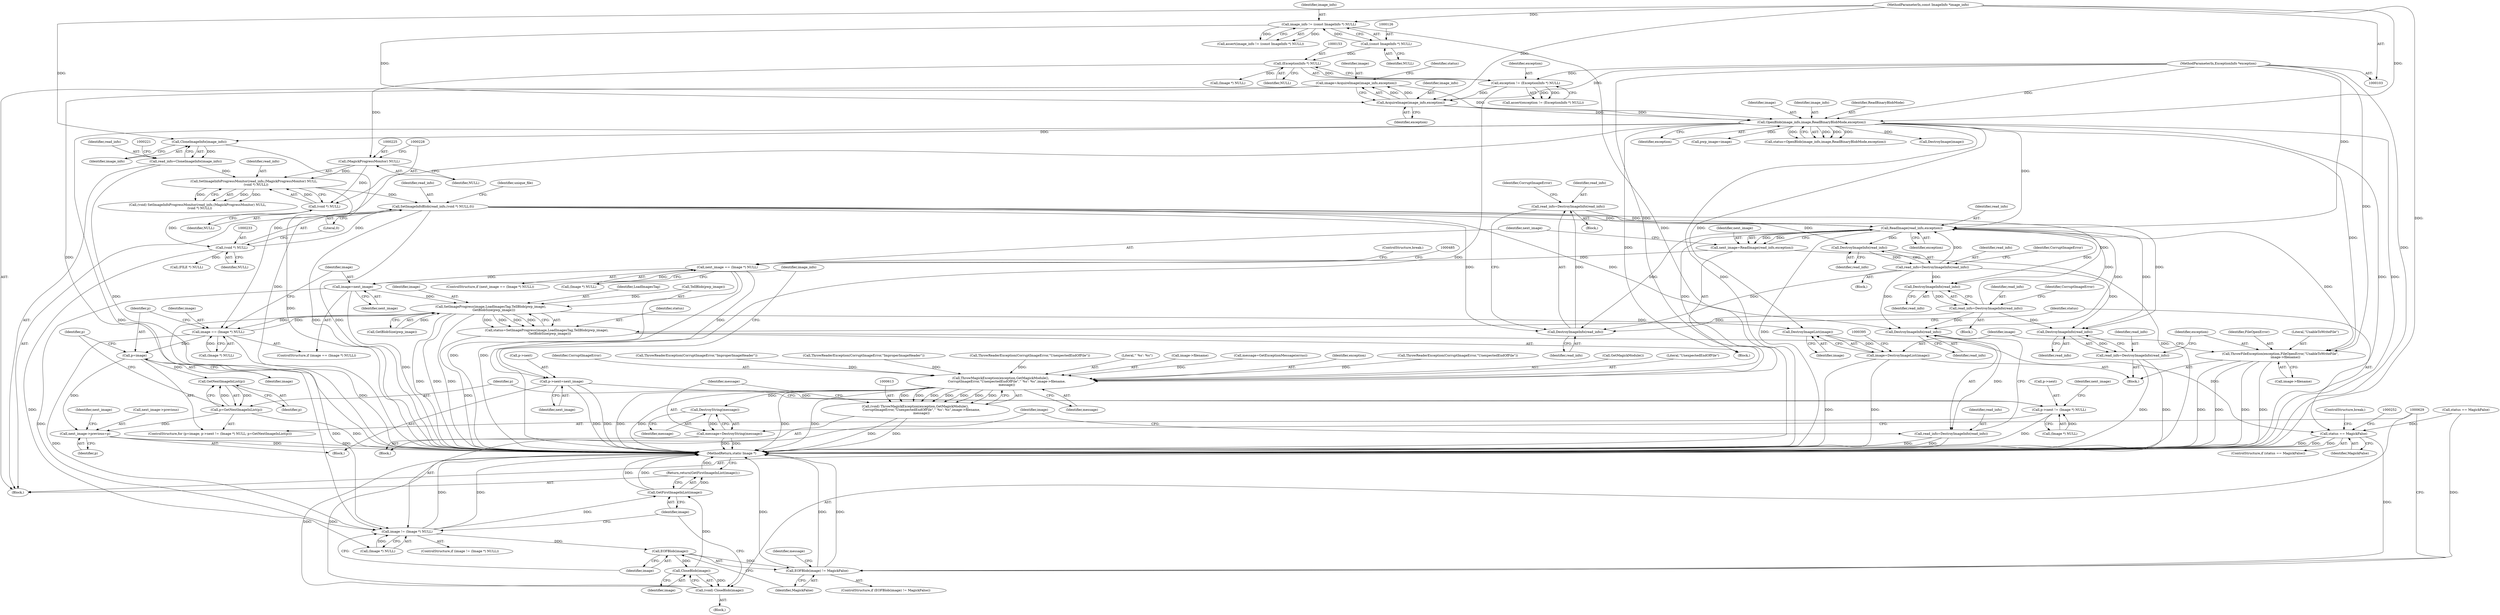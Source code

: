digraph "0_ImageMagick_6b6bff054d569a77973f2140c0e86366e6168a6c_2@API" {
"1000465" [label="(Call,read_info=DestroyImageInfo(read_info))"];
"1000467" [label="(Call,DestroyImageInfo(read_info))"];
"1000317" [label="(Call,read_info=DestroyImageInfo(read_info))"];
"1000319" [label="(Call,DestroyImageInfo(read_info))"];
"1000474" [label="(Call,ReadImage(read_info,exception))"];
"1000230" [label="(Call,SetImageInfoBlob(read_info,(void *) NULL,0))"];
"1000222" [label="(Call,SetImageInfoProgressMonitor(read_info,(MagickProgressMonitor) NULL,\n    (void *) NULL))"];
"1000216" [label="(Call,read_info=CloneImageInfo(image_info))"];
"1000218" [label="(Call,CloneImageInfo(image_info))"];
"1000168" [label="(Call,OpenBlob(image_info,image,ReadBinaryBlobMode,exception))"];
"1000163" [label="(Call,AcquireImage(image_info,exception))"];
"1000123" [label="(Call,image_info != (const ImageInfo *) NULL)"];
"1000104" [label="(MethodParameterIn,const ImageInfo *image_info)"];
"1000125" [label="(Call,(const ImageInfo *) NULL)"];
"1000150" [label="(Call,exception != (ExceptionInfo *) NULL)"];
"1000105" [label="(MethodParameterIn,ExceptionInfo *exception)"];
"1000152" [label="(Call,(ExceptionInfo *) NULL)"];
"1000161" [label="(Call,image=AcquireImage(image_info,exception))"];
"1000224" [label="(Call,(MagickProgressMonitor) NULL)"];
"1000227" [label="(Call,(void *) NULL)"];
"1000232" [label="(Call,(void *) NULL)"];
"1000340" [label="(Call,read_info=DestroyImageInfo(read_info))"];
"1000342" [label="(Call,DestroyImageInfo(read_info))"];
"1000465" [label="(Call,read_info=DestroyImageInfo(read_info))"];
"1000380" [label="(Call,DestroyImageInfo(read_info))"];
"1000378" [label="(Call,read_info=DestroyImageInfo(read_info))"];
"1000592" [label="(Call,DestroyImageInfo(read_info))"];
"1000590" [label="(Call,read_info=DestroyImageInfo(read_info))"];
"1000382" [label="(Call,ThrowFileException(exception,FileOpenError,\"UnableToWriteFile\",\n          image->filename))"];
"1000472" [label="(Call,next_image=ReadImage(read_info,exception))"];
"1000478" [label="(Call,next_image == (Image *) NULL)"];
"1000503" [label="(Call,image=next_image)"];
"1000565" [label="(Call,SetImageProgress(image,LoadImagesTag,TellBlob(pwp_image),\n      GetBlobSize(pwp_image)))"];
"1000391" [label="(Call,DestroyImageList(image))"];
"1000389" [label="(Call,image=DestroyImageList(image))"];
"1000498" [label="(Call,image == (Image *) NULL)"];
"1000509" [label="(Call,p=image)"];
"1000521" [label="(Call,GetNextImageInList(p))"];
"1000519" [label="(Call,p=GetNextImageInList(p))"];
"1000523" [label="(Call,next_image->previous=p)"];
"1000595" [label="(Call,image != (Image *) NULL)"];
"1000603" [label="(Call,EOFBlob(image))"];
"1000602" [label="(Call,EOFBlob(image) != MagickFalse)"];
"1000630" [label="(Call,CloseBlob(image))"];
"1000628" [label="(Call,(void) CloseBlob(image))"];
"1000633" [label="(Call,GetFirstImageInList(image))"];
"1000632" [label="(Return,return(GetFirstImageInList(image));)"];
"1000563" [label="(Call,status=SetImageProgress(image,LoadImagesTag,TellBlob(pwp_image),\n      GetBlobSize(pwp_image)))"];
"1000573" [label="(Call,status == MagickFalse)"];
"1000537" [label="(Call,p->next=next_image)"];
"1000512" [label="(Call,p->next != (Image *) NULL)"];
"1000614" [label="(Call,ThrowMagickException(exception,GetMagickModule(),\n            CorruptImageError,\"UnexpectedEndOfFile\",\"`%s': %s\",image->filename,\n            message))"];
"1000612" [label="(Call,(void) ThrowMagickException(exception,GetMagickModule(),\n            CorruptImageError,\"UnexpectedEndOfFile\",\"`%s': %s\",image->filename,\n            message))"];
"1000626" [label="(Call,DestroyString(message))"];
"1000624" [label="(Call,message=DestroyString(message))"];
"1000219" [label="(Identifier,image_info)"];
"1000530" [label="(Identifier,next_image)"];
"1000389" [label="(Call,image=DestroyImageList(image))"];
"1000520" [label="(Identifier,p)"];
"1000631" [label="(Identifier,image)"];
"1000597" [label="(Call,(Image *) NULL)"];
"1000466" [label="(Identifier,read_info)"];
"1000216" [label="(Call,read_info=CloneImageInfo(image_info))"];
"1000538" [label="(Call,p->next)"];
"1000524" [label="(Call,next_image->previous)"];
"1000609" [label="(Identifier,message)"];
"1000608" [label="(Call,message=GetExceptionMessage(errno))"];
"1000105" [label="(MethodParameterIn,ExceptionInfo *exception)"];
"1000392" [label="(Identifier,image)"];
"1000630" [label="(Call,CloseBlob(image))"];
"1000615" [label="(Identifier,exception)"];
"1000527" [label="(Identifier,p)"];
"1000224" [label="(Call,(MagickProgressMonitor) NULL)"];
"1000167" [label="(Identifier,status)"];
"1000514" [label="(Identifier,p)"];
"1000522" [label="(Identifier,p)"];
"1000390" [label="(Identifier,image)"];
"1000469" [label="(Call,ThrowReaderException(CorruptImageError,\"UnexpectedEndOfFile\"))"];
"1000174" [label="(Call,status == MagickFalse)"];
"1000378" [label="(Call,read_info=DestroyImageInfo(read_info))"];
"1000627" [label="(Identifier,message)"];
"1000124" [label="(Identifier,image_info)"];
"1000497" [label="(ControlStructure,if (image == (Image *) NULL))"];
"1000575" [label="(Identifier,MagickFalse)"];
"1000612" [label="(Call,(void) ThrowMagickException(exception,GetMagickModule(),\n            CorruptImageError,\"UnexpectedEndOfFile\",\"`%s': %s\",image->filename,\n            message))"];
"1000231" [label="(Identifier,read_info)"];
"1000342" [label="(Call,DestroyImageInfo(read_info))"];
"1000343" [label="(Identifier,read_info)"];
"1000483" [label="(ControlStructure,break;)"];
"1000250" [label="(Block,)"];
"1000590" [label="(Call,read_info=DestroyImageInfo(read_info))"];
"1000614" [label="(Call,ThrowMagickException(exception,GetMagickModule(),\n            CorruptImageError,\"UnexpectedEndOfFile\",\"`%s': %s\",image->filename,\n            message))"];
"1000154" [label="(Identifier,NULL)"];
"1000635" [label="(MethodReturn,static Image *)"];
"1000567" [label="(Identifier,LoadImagesTag)"];
"1000460" [label="(Block,)"];
"1000151" [label="(Identifier,exception)"];
"1000601" [label="(ControlStructure,if (EOFBlob(image) != MagickFalse))"];
"1000623" [label="(Identifier,message)"];
"1000604" [label="(Identifier,image)"];
"1000633" [label="(Call,GetFirstImageInList(image))"];
"1000500" [label="(Call,(Image *) NULL)"];
"1000322" [label="(Identifier,CorruptImageError)"];
"1000149" [label="(Call,assert(exception != (ExceptionInfo *) NULL))"];
"1000317" [label="(Call,read_info=DestroyImageInfo(read_info))"];
"1000169" [label="(Identifier,image_info)"];
"1000381" [label="(Identifier,read_info)"];
"1000545" [label="(Identifier,image_info)"];
"1000235" [label="(Literal,0)"];
"1000477" [label="(ControlStructure,if (next_image == (Image *) NULL))"];
"1000172" [label="(Identifier,exception)"];
"1000345" [label="(Identifier,CorruptImageError)"];
"1000467" [label="(Call,DestroyImageInfo(read_info))"];
"1000125" [label="(Call,(const ImageInfo *) NULL)"];
"1000312" [label="(Block,)"];
"1000480" [label="(Call,(Image *) NULL)"];
"1000568" [label="(Call,TellBlob(pwp_image))"];
"1000226" [label="(Identifier,NULL)"];
"1000186" [label="(Call,pwp_image=image)"];
"1000499" [label="(Identifier,image)"];
"1000382" [label="(Call,ThrowFileException(exception,FileOpenError,\"UnableToWriteFile\",\n          image->filename))"];
"1000166" [label="(Call,status=OpenBlob(image_info,image,ReadBinaryBlobMode,exception))"];
"1000123" [label="(Call,image_info != (const ImageInfo *) NULL)"];
"1000507" [label="(Block,)"];
"1000472" [label="(Call,next_image=ReadImage(read_info,exception))"];
"1000318" [label="(Identifier,read_info)"];
"1000626" [label="(Call,DestroyString(message))"];
"1000513" [label="(Call,p->next)"];
"1000465" [label="(Call,read_info=DestroyImageInfo(read_info))"];
"1000476" [label="(Identifier,exception)"];
"1000572" [label="(ControlStructure,if (status == MagickFalse))"];
"1000335" [label="(Block,)"];
"1000385" [label="(Literal,\"UnableToWriteFile\")"];
"1000217" [label="(Identifier,read_info)"];
"1000183" [label="(Call,(Image *) NULL)"];
"1000232" [label="(Call,(void *) NULL)"];
"1000594" [label="(ControlStructure,if (image != (Image *) NULL))"];
"1000512" [label="(Call,p->next != (Image *) NULL)"];
"1000473" [label="(Identifier,next_image)"];
"1000165" [label="(Identifier,exception)"];
"1000468" [label="(Identifier,read_info)"];
"1000519" [label="(Call,p=GetNextImageInList(p))"];
"1000320" [label="(Identifier,read_info)"];
"1000591" [label="(Identifier,read_info)"];
"1000537" [label="(Call,p->next=next_image)"];
"1000162" [label="(Identifier,image)"];
"1000379" [label="(Identifier,read_info)"];
"1000605" [label="(Identifier,MagickFalse)"];
"1000616" [label="(Call,GetMagickModule())"];
"1000504" [label="(Identifier,image)"];
"1000606" [label="(Block,)"];
"1000618" [label="(Literal,\"UnexpectedEndOfFile\")"];
"1000171" [label="(Identifier,ReadBinaryBlobMode)"];
"1000122" [label="(Call,assert(image_info != (const ImageInfo *) NULL))"];
"1000576" [label="(ControlStructure,break;)"];
"1000380" [label="(Call,DestroyImageInfo(read_info))"];
"1000237" [label="(Identifier,unique_file)"];
"1000503" [label="(Call,image=next_image)"];
"1000525" [label="(Identifier,next_image)"];
"1000595" [label="(Call,image != (Image *) NULL)"];
"1000617" [label="(Identifier,CorruptImageError)"];
"1000150" [label="(Call,exception != (ExceptionInfo *) NULL)"];
"1000470" [label="(Identifier,CorruptImageError)"];
"1000168" [label="(Call,OpenBlob(image_info,image,ReadBinaryBlobMode,exception))"];
"1000384" [label="(Identifier,FileOpenError)"];
"1000222" [label="(Call,SetImageInfoProgressMonitor(read_info,(MagickProgressMonitor) NULL,\n    (void *) NULL))"];
"1000475" [label="(Identifier,read_info)"];
"1000340" [label="(Call,read_info=DestroyImageInfo(read_info))"];
"1000474" [label="(Call,ReadImage(read_info,exception))"];
"1000373" [label="(Block,)"];
"1000227" [label="(Call,(void *) NULL)"];
"1000344" [label="(Call,ThrowReaderException(CorruptImageError,\"ImproperImageHeader\"))"];
"1000319" [label="(Call,DestroyImageInfo(read_info))"];
"1000592" [label="(Call,DestroyImageInfo(read_info))"];
"1000152" [label="(Call,(ExceptionInfo *) NULL)"];
"1000628" [label="(Call,(void) CloseBlob(image))"];
"1000164" [label="(Identifier,image_info)"];
"1000127" [label="(Identifier,NULL)"];
"1000624" [label="(Call,message=DestroyString(message))"];
"1000505" [label="(Identifier,next_image)"];
"1000596" [label="(Identifier,image)"];
"1000573" [label="(Call,status == MagickFalse)"];
"1000603" [label="(Call,EOFBlob(image))"];
"1000218" [label="(Call,CloneImageInfo(image_info))"];
"1000341" [label="(Identifier,read_info)"];
"1000386" [label="(Call,image->filename)"];
"1000213" [label="(Call,ThrowReaderException(CorruptImageError,\"ImproperImageHeader\"))"];
"1000170" [label="(Identifier,image)"];
"1000498" [label="(Call,image == (Image *) NULL)"];
"1000321" [label="(Call,ThrowReaderException(CorruptImageError,\"UnexpectedEndOfFile\"))"];
"1000161" [label="(Call,image=AcquireImage(image_info,exception))"];
"1000478" [label="(Call,next_image == (Image *) NULL)"];
"1000510" [label="(Identifier,p)"];
"1000163" [label="(Call,AcquireImage(image_info,exception))"];
"1000516" [label="(Call,(Image *) NULL)"];
"1000634" [label="(Identifier,image)"];
"1000563" [label="(Call,status=SetImageProgress(image,LoadImagesTag,TellBlob(pwp_image),\n      GetBlobSize(pwp_image)))"];
"1000509" [label="(Call,p=image)"];
"1000349" [label="(Call,(FILE *) NULL)"];
"1000106" [label="(Block,)"];
"1000479" [label="(Identifier,next_image)"];
"1000619" [label="(Literal,\"`%s': %s\")"];
"1000511" [label="(Identifier,image)"];
"1000230" [label="(Call,SetImageInfoBlob(read_info,(void *) NULL,0))"];
"1000180" [label="(Call,DestroyImage(image))"];
"1000566" [label="(Identifier,image)"];
"1000541" [label="(Identifier,next_image)"];
"1000104" [label="(MethodParameterIn,const ImageInfo *image_info)"];
"1000565" [label="(Call,SetImageProgress(image,LoadImagesTag,TellBlob(pwp_image),\n      GetBlobSize(pwp_image)))"];
"1000602" [label="(Call,EOFBlob(image) != MagickFalse)"];
"1000593" [label="(Identifier,read_info)"];
"1000620" [label="(Call,image->filename)"];
"1000220" [label="(Call,(void) SetImageInfoProgressMonitor(read_info,(MagickProgressMonitor) NULL,\n    (void *) NULL))"];
"1000564" [label="(Identifier,status)"];
"1000574" [label="(Identifier,status)"];
"1000521" [label="(Call,GetNextImageInList(p))"];
"1000570" [label="(Call,GetBlobSize(pwp_image))"];
"1000632" [label="(Return,return(GetFirstImageInList(image));)"];
"1000391" [label="(Call,DestroyImageList(image))"];
"1000383" [label="(Identifier,exception)"];
"1000523" [label="(Call,next_image->previous=p)"];
"1000223" [label="(Identifier,read_info)"];
"1000625" [label="(Identifier,message)"];
"1000234" [label="(Identifier,NULL)"];
"1000508" [label="(ControlStructure,for (p=image; p->next != (Image *) NULL; p=GetNextImageInList(p)))"];
"1000600" [label="(Block,)"];
"1000229" [label="(Identifier,NULL)"];
"1000465" -> "1000460"  [label="AST: "];
"1000465" -> "1000467"  [label="CFG: "];
"1000466" -> "1000465"  [label="AST: "];
"1000467" -> "1000465"  [label="AST: "];
"1000470" -> "1000465"  [label="CFG: "];
"1000467" -> "1000465"  [label="DDG: "];
"1000465" -> "1000474"  [label="DDG: "];
"1000467" -> "1000468"  [label="CFG: "];
"1000468" -> "1000467"  [label="AST: "];
"1000317" -> "1000467"  [label="DDG: "];
"1000474" -> "1000467"  [label="DDG: "];
"1000230" -> "1000467"  [label="DDG: "];
"1000340" -> "1000467"  [label="DDG: "];
"1000317" -> "1000312"  [label="AST: "];
"1000317" -> "1000319"  [label="CFG: "];
"1000318" -> "1000317"  [label="AST: "];
"1000319" -> "1000317"  [label="AST: "];
"1000322" -> "1000317"  [label="CFG: "];
"1000319" -> "1000317"  [label="DDG: "];
"1000317" -> "1000342"  [label="DDG: "];
"1000317" -> "1000380"  [label="DDG: "];
"1000317" -> "1000474"  [label="DDG: "];
"1000317" -> "1000592"  [label="DDG: "];
"1000319" -> "1000320"  [label="CFG: "];
"1000320" -> "1000319"  [label="AST: "];
"1000474" -> "1000319"  [label="DDG: "];
"1000230" -> "1000319"  [label="DDG: "];
"1000474" -> "1000472"  [label="AST: "];
"1000474" -> "1000476"  [label="CFG: "];
"1000475" -> "1000474"  [label="AST: "];
"1000476" -> "1000474"  [label="AST: "];
"1000472" -> "1000474"  [label="CFG: "];
"1000474" -> "1000635"  [label="DDG: "];
"1000474" -> "1000342"  [label="DDG: "];
"1000474" -> "1000380"  [label="DDG: "];
"1000474" -> "1000382"  [label="DDG: "];
"1000474" -> "1000472"  [label="DDG: "];
"1000474" -> "1000472"  [label="DDG: "];
"1000230" -> "1000474"  [label="DDG: "];
"1000340" -> "1000474"  [label="DDG: "];
"1000168" -> "1000474"  [label="DDG: "];
"1000105" -> "1000474"  [label="DDG: "];
"1000474" -> "1000592"  [label="DDG: "];
"1000474" -> "1000614"  [label="DDG: "];
"1000230" -> "1000106"  [label="AST: "];
"1000230" -> "1000235"  [label="CFG: "];
"1000231" -> "1000230"  [label="AST: "];
"1000232" -> "1000230"  [label="AST: "];
"1000235" -> "1000230"  [label="AST: "];
"1000237" -> "1000230"  [label="CFG: "];
"1000230" -> "1000635"  [label="DDG: "];
"1000230" -> "1000635"  [label="DDG: "];
"1000222" -> "1000230"  [label="DDG: "];
"1000232" -> "1000230"  [label="DDG: "];
"1000230" -> "1000342"  [label="DDG: "];
"1000230" -> "1000380"  [label="DDG: "];
"1000230" -> "1000592"  [label="DDG: "];
"1000222" -> "1000220"  [label="AST: "];
"1000222" -> "1000227"  [label="CFG: "];
"1000223" -> "1000222"  [label="AST: "];
"1000224" -> "1000222"  [label="AST: "];
"1000227" -> "1000222"  [label="AST: "];
"1000220" -> "1000222"  [label="CFG: "];
"1000222" -> "1000635"  [label="DDG: "];
"1000222" -> "1000220"  [label="DDG: "];
"1000222" -> "1000220"  [label="DDG: "];
"1000222" -> "1000220"  [label="DDG: "];
"1000216" -> "1000222"  [label="DDG: "];
"1000224" -> "1000222"  [label="DDG: "];
"1000227" -> "1000222"  [label="DDG: "];
"1000216" -> "1000106"  [label="AST: "];
"1000216" -> "1000218"  [label="CFG: "];
"1000217" -> "1000216"  [label="AST: "];
"1000218" -> "1000216"  [label="AST: "];
"1000221" -> "1000216"  [label="CFG: "];
"1000216" -> "1000635"  [label="DDG: "];
"1000218" -> "1000216"  [label="DDG: "];
"1000218" -> "1000219"  [label="CFG: "];
"1000219" -> "1000218"  [label="AST: "];
"1000218" -> "1000635"  [label="DDG: "];
"1000168" -> "1000218"  [label="DDG: "];
"1000104" -> "1000218"  [label="DDG: "];
"1000168" -> "1000166"  [label="AST: "];
"1000168" -> "1000172"  [label="CFG: "];
"1000169" -> "1000168"  [label="AST: "];
"1000170" -> "1000168"  [label="AST: "];
"1000171" -> "1000168"  [label="AST: "];
"1000172" -> "1000168"  [label="AST: "];
"1000166" -> "1000168"  [label="CFG: "];
"1000168" -> "1000635"  [label="DDG: "];
"1000168" -> "1000635"  [label="DDG: "];
"1000168" -> "1000635"  [label="DDG: "];
"1000168" -> "1000166"  [label="DDG: "];
"1000168" -> "1000166"  [label="DDG: "];
"1000168" -> "1000166"  [label="DDG: "];
"1000168" -> "1000166"  [label="DDG: "];
"1000163" -> "1000168"  [label="DDG: "];
"1000163" -> "1000168"  [label="DDG: "];
"1000104" -> "1000168"  [label="DDG: "];
"1000161" -> "1000168"  [label="DDG: "];
"1000105" -> "1000168"  [label="DDG: "];
"1000168" -> "1000180"  [label="DDG: "];
"1000168" -> "1000186"  [label="DDG: "];
"1000168" -> "1000382"  [label="DDG: "];
"1000168" -> "1000391"  [label="DDG: "];
"1000168" -> "1000498"  [label="DDG: "];
"1000168" -> "1000595"  [label="DDG: "];
"1000168" -> "1000614"  [label="DDG: "];
"1000163" -> "1000161"  [label="AST: "];
"1000163" -> "1000165"  [label="CFG: "];
"1000164" -> "1000163"  [label="AST: "];
"1000165" -> "1000163"  [label="AST: "];
"1000161" -> "1000163"  [label="CFG: "];
"1000163" -> "1000161"  [label="DDG: "];
"1000163" -> "1000161"  [label="DDG: "];
"1000123" -> "1000163"  [label="DDG: "];
"1000104" -> "1000163"  [label="DDG: "];
"1000150" -> "1000163"  [label="DDG: "];
"1000105" -> "1000163"  [label="DDG: "];
"1000123" -> "1000122"  [label="AST: "];
"1000123" -> "1000125"  [label="CFG: "];
"1000124" -> "1000123"  [label="AST: "];
"1000125" -> "1000123"  [label="AST: "];
"1000122" -> "1000123"  [label="CFG: "];
"1000123" -> "1000635"  [label="DDG: "];
"1000123" -> "1000122"  [label="DDG: "];
"1000123" -> "1000122"  [label="DDG: "];
"1000104" -> "1000123"  [label="DDG: "];
"1000125" -> "1000123"  [label="DDG: "];
"1000104" -> "1000103"  [label="AST: "];
"1000104" -> "1000635"  [label="DDG: "];
"1000125" -> "1000127"  [label="CFG: "];
"1000126" -> "1000125"  [label="AST: "];
"1000127" -> "1000125"  [label="AST: "];
"1000125" -> "1000152"  [label="DDG: "];
"1000150" -> "1000149"  [label="AST: "];
"1000150" -> "1000152"  [label="CFG: "];
"1000151" -> "1000150"  [label="AST: "];
"1000152" -> "1000150"  [label="AST: "];
"1000149" -> "1000150"  [label="CFG: "];
"1000150" -> "1000635"  [label="DDG: "];
"1000150" -> "1000149"  [label="DDG: "];
"1000150" -> "1000149"  [label="DDG: "];
"1000105" -> "1000150"  [label="DDG: "];
"1000152" -> "1000150"  [label="DDG: "];
"1000105" -> "1000103"  [label="AST: "];
"1000105" -> "1000635"  [label="DDG: "];
"1000105" -> "1000382"  [label="DDG: "];
"1000105" -> "1000614"  [label="DDG: "];
"1000152" -> "1000154"  [label="CFG: "];
"1000153" -> "1000152"  [label="AST: "];
"1000154" -> "1000152"  [label="AST: "];
"1000152" -> "1000183"  [label="DDG: "];
"1000152" -> "1000224"  [label="DDG: "];
"1000161" -> "1000106"  [label="AST: "];
"1000162" -> "1000161"  [label="AST: "];
"1000167" -> "1000161"  [label="CFG: "];
"1000161" -> "1000635"  [label="DDG: "];
"1000224" -> "1000226"  [label="CFG: "];
"1000225" -> "1000224"  [label="AST: "];
"1000226" -> "1000224"  [label="AST: "];
"1000228" -> "1000224"  [label="CFG: "];
"1000224" -> "1000227"  [label="DDG: "];
"1000227" -> "1000229"  [label="CFG: "];
"1000228" -> "1000227"  [label="AST: "];
"1000229" -> "1000227"  [label="AST: "];
"1000227" -> "1000232"  [label="DDG: "];
"1000232" -> "1000234"  [label="CFG: "];
"1000233" -> "1000232"  [label="AST: "];
"1000234" -> "1000232"  [label="AST: "];
"1000235" -> "1000232"  [label="CFG: "];
"1000232" -> "1000349"  [label="DDG: "];
"1000232" -> "1000597"  [label="DDG: "];
"1000340" -> "1000335"  [label="AST: "];
"1000340" -> "1000342"  [label="CFG: "];
"1000341" -> "1000340"  [label="AST: "];
"1000342" -> "1000340"  [label="AST: "];
"1000345" -> "1000340"  [label="CFG: "];
"1000342" -> "1000340"  [label="DDG: "];
"1000340" -> "1000380"  [label="DDG: "];
"1000340" -> "1000592"  [label="DDG: "];
"1000342" -> "1000343"  [label="CFG: "];
"1000343" -> "1000342"  [label="AST: "];
"1000380" -> "1000378"  [label="AST: "];
"1000380" -> "1000381"  [label="CFG: "];
"1000381" -> "1000380"  [label="AST: "];
"1000378" -> "1000380"  [label="CFG: "];
"1000380" -> "1000378"  [label="DDG: "];
"1000378" -> "1000373"  [label="AST: "];
"1000379" -> "1000378"  [label="AST: "];
"1000383" -> "1000378"  [label="CFG: "];
"1000378" -> "1000635"  [label="DDG: "];
"1000378" -> "1000635"  [label="DDG: "];
"1000592" -> "1000590"  [label="AST: "];
"1000592" -> "1000593"  [label="CFG: "];
"1000593" -> "1000592"  [label="AST: "];
"1000590" -> "1000592"  [label="CFG: "];
"1000592" -> "1000590"  [label="DDG: "];
"1000590" -> "1000106"  [label="AST: "];
"1000591" -> "1000590"  [label="AST: "];
"1000596" -> "1000590"  [label="CFG: "];
"1000590" -> "1000635"  [label="DDG: "];
"1000590" -> "1000635"  [label="DDG: "];
"1000382" -> "1000373"  [label="AST: "];
"1000382" -> "1000386"  [label="CFG: "];
"1000383" -> "1000382"  [label="AST: "];
"1000384" -> "1000382"  [label="AST: "];
"1000385" -> "1000382"  [label="AST: "];
"1000386" -> "1000382"  [label="AST: "];
"1000390" -> "1000382"  [label="CFG: "];
"1000382" -> "1000635"  [label="DDG: "];
"1000382" -> "1000635"  [label="DDG: "];
"1000382" -> "1000635"  [label="DDG: "];
"1000382" -> "1000635"  [label="DDG: "];
"1000472" -> "1000250"  [label="AST: "];
"1000473" -> "1000472"  [label="AST: "];
"1000479" -> "1000472"  [label="CFG: "];
"1000472" -> "1000635"  [label="DDG: "];
"1000472" -> "1000478"  [label="DDG: "];
"1000478" -> "1000477"  [label="AST: "];
"1000478" -> "1000480"  [label="CFG: "];
"1000479" -> "1000478"  [label="AST: "];
"1000480" -> "1000478"  [label="AST: "];
"1000483" -> "1000478"  [label="CFG: "];
"1000485" -> "1000478"  [label="CFG: "];
"1000478" -> "1000635"  [label="DDG: "];
"1000478" -> "1000635"  [label="DDG: "];
"1000480" -> "1000478"  [label="DDG: "];
"1000478" -> "1000503"  [label="DDG: "];
"1000478" -> "1000537"  [label="DDG: "];
"1000503" -> "1000497"  [label="AST: "];
"1000503" -> "1000505"  [label="CFG: "];
"1000504" -> "1000503"  [label="AST: "];
"1000505" -> "1000503"  [label="AST: "];
"1000545" -> "1000503"  [label="CFG: "];
"1000503" -> "1000635"  [label="DDG: "];
"1000503" -> "1000565"  [label="DDG: "];
"1000503" -> "1000595"  [label="DDG: "];
"1000565" -> "1000563"  [label="AST: "];
"1000565" -> "1000570"  [label="CFG: "];
"1000566" -> "1000565"  [label="AST: "];
"1000567" -> "1000565"  [label="AST: "];
"1000568" -> "1000565"  [label="AST: "];
"1000570" -> "1000565"  [label="AST: "];
"1000563" -> "1000565"  [label="CFG: "];
"1000565" -> "1000635"  [label="DDG: "];
"1000565" -> "1000635"  [label="DDG: "];
"1000565" -> "1000635"  [label="DDG: "];
"1000565" -> "1000391"  [label="DDG: "];
"1000565" -> "1000498"  [label="DDG: "];
"1000565" -> "1000563"  [label="DDG: "];
"1000565" -> "1000563"  [label="DDG: "];
"1000565" -> "1000563"  [label="DDG: "];
"1000565" -> "1000563"  [label="DDG: "];
"1000498" -> "1000565"  [label="DDG: "];
"1000568" -> "1000565"  [label="DDG: "];
"1000570" -> "1000565"  [label="DDG: "];
"1000565" -> "1000595"  [label="DDG: "];
"1000391" -> "1000389"  [label="AST: "];
"1000391" -> "1000392"  [label="CFG: "];
"1000392" -> "1000391"  [label="AST: "];
"1000389" -> "1000391"  [label="CFG: "];
"1000391" -> "1000389"  [label="DDG: "];
"1000389" -> "1000373"  [label="AST: "];
"1000390" -> "1000389"  [label="AST: "];
"1000395" -> "1000389"  [label="CFG: "];
"1000389" -> "1000635"  [label="DDG: "];
"1000389" -> "1000635"  [label="DDG: "];
"1000498" -> "1000497"  [label="AST: "];
"1000498" -> "1000500"  [label="CFG: "];
"1000499" -> "1000498"  [label="AST: "];
"1000500" -> "1000498"  [label="AST: "];
"1000504" -> "1000498"  [label="CFG: "];
"1000510" -> "1000498"  [label="CFG: "];
"1000498" -> "1000635"  [label="DDG: "];
"1000500" -> "1000498"  [label="DDG: "];
"1000498" -> "1000509"  [label="DDG: "];
"1000498" -> "1000595"  [label="DDG: "];
"1000509" -> "1000508"  [label="AST: "];
"1000509" -> "1000511"  [label="CFG: "];
"1000510" -> "1000509"  [label="AST: "];
"1000511" -> "1000509"  [label="AST: "];
"1000514" -> "1000509"  [label="CFG: "];
"1000509" -> "1000521"  [label="DDG: "];
"1000509" -> "1000523"  [label="DDG: "];
"1000521" -> "1000519"  [label="AST: "];
"1000521" -> "1000522"  [label="CFG: "];
"1000522" -> "1000521"  [label="AST: "];
"1000519" -> "1000521"  [label="CFG: "];
"1000521" -> "1000519"  [label="DDG: "];
"1000519" -> "1000521"  [label="DDG: "];
"1000519" -> "1000508"  [label="AST: "];
"1000520" -> "1000519"  [label="AST: "];
"1000514" -> "1000519"  [label="CFG: "];
"1000519" -> "1000635"  [label="DDG: "];
"1000519" -> "1000523"  [label="DDG: "];
"1000523" -> "1000507"  [label="AST: "];
"1000523" -> "1000527"  [label="CFG: "];
"1000524" -> "1000523"  [label="AST: "];
"1000527" -> "1000523"  [label="AST: "];
"1000530" -> "1000523"  [label="CFG: "];
"1000523" -> "1000635"  [label="DDG: "];
"1000523" -> "1000635"  [label="DDG: "];
"1000595" -> "1000594"  [label="AST: "];
"1000595" -> "1000597"  [label="CFG: "];
"1000596" -> "1000595"  [label="AST: "];
"1000597" -> "1000595"  [label="AST: "];
"1000604" -> "1000595"  [label="CFG: "];
"1000634" -> "1000595"  [label="CFG: "];
"1000595" -> "1000635"  [label="DDG: "];
"1000595" -> "1000635"  [label="DDG: "];
"1000597" -> "1000595"  [label="DDG: "];
"1000595" -> "1000603"  [label="DDG: "];
"1000595" -> "1000633"  [label="DDG: "];
"1000603" -> "1000602"  [label="AST: "];
"1000603" -> "1000604"  [label="CFG: "];
"1000604" -> "1000603"  [label="AST: "];
"1000605" -> "1000603"  [label="CFG: "];
"1000603" -> "1000602"  [label="DDG: "];
"1000603" -> "1000630"  [label="DDG: "];
"1000602" -> "1000601"  [label="AST: "];
"1000602" -> "1000605"  [label="CFG: "];
"1000605" -> "1000602"  [label="AST: "];
"1000609" -> "1000602"  [label="CFG: "];
"1000629" -> "1000602"  [label="CFG: "];
"1000602" -> "1000635"  [label="DDG: "];
"1000602" -> "1000635"  [label="DDG: "];
"1000602" -> "1000635"  [label="DDG: "];
"1000573" -> "1000602"  [label="DDG: "];
"1000174" -> "1000602"  [label="DDG: "];
"1000630" -> "1000628"  [label="AST: "];
"1000630" -> "1000631"  [label="CFG: "];
"1000631" -> "1000630"  [label="AST: "];
"1000628" -> "1000630"  [label="CFG: "];
"1000630" -> "1000628"  [label="DDG: "];
"1000630" -> "1000633"  [label="DDG: "];
"1000628" -> "1000600"  [label="AST: "];
"1000629" -> "1000628"  [label="AST: "];
"1000634" -> "1000628"  [label="CFG: "];
"1000628" -> "1000635"  [label="DDG: "];
"1000628" -> "1000635"  [label="DDG: "];
"1000633" -> "1000632"  [label="AST: "];
"1000633" -> "1000634"  [label="CFG: "];
"1000634" -> "1000633"  [label="AST: "];
"1000632" -> "1000633"  [label="CFG: "];
"1000633" -> "1000635"  [label="DDG: "];
"1000633" -> "1000635"  [label="DDG: "];
"1000633" -> "1000632"  [label="DDG: "];
"1000632" -> "1000106"  [label="AST: "];
"1000635" -> "1000632"  [label="CFG: "];
"1000632" -> "1000635"  [label="DDG: "];
"1000563" -> "1000250"  [label="AST: "];
"1000564" -> "1000563"  [label="AST: "];
"1000574" -> "1000563"  [label="CFG: "];
"1000563" -> "1000635"  [label="DDG: "];
"1000563" -> "1000573"  [label="DDG: "];
"1000573" -> "1000572"  [label="AST: "];
"1000573" -> "1000575"  [label="CFG: "];
"1000574" -> "1000573"  [label="AST: "];
"1000575" -> "1000573"  [label="AST: "];
"1000252" -> "1000573"  [label="CFG: "];
"1000576" -> "1000573"  [label="CFG: "];
"1000573" -> "1000635"  [label="DDG: "];
"1000573" -> "1000635"  [label="DDG: "];
"1000573" -> "1000635"  [label="DDG: "];
"1000174" -> "1000573"  [label="DDG: "];
"1000537" -> "1000507"  [label="AST: "];
"1000537" -> "1000541"  [label="CFG: "];
"1000538" -> "1000537"  [label="AST: "];
"1000541" -> "1000537"  [label="AST: "];
"1000545" -> "1000537"  [label="CFG: "];
"1000537" -> "1000635"  [label="DDG: "];
"1000537" -> "1000635"  [label="DDG: "];
"1000537" -> "1000512"  [label="DDG: "];
"1000512" -> "1000508"  [label="AST: "];
"1000512" -> "1000516"  [label="CFG: "];
"1000513" -> "1000512"  [label="AST: "];
"1000516" -> "1000512"  [label="AST: "];
"1000520" -> "1000512"  [label="CFG: "];
"1000525" -> "1000512"  [label="CFG: "];
"1000512" -> "1000635"  [label="DDG: "];
"1000516" -> "1000512"  [label="DDG: "];
"1000614" -> "1000612"  [label="AST: "];
"1000614" -> "1000623"  [label="CFG: "];
"1000615" -> "1000614"  [label="AST: "];
"1000616" -> "1000614"  [label="AST: "];
"1000617" -> "1000614"  [label="AST: "];
"1000618" -> "1000614"  [label="AST: "];
"1000619" -> "1000614"  [label="AST: "];
"1000620" -> "1000614"  [label="AST: "];
"1000623" -> "1000614"  [label="AST: "];
"1000612" -> "1000614"  [label="CFG: "];
"1000614" -> "1000635"  [label="DDG: "];
"1000614" -> "1000635"  [label="DDG: "];
"1000614" -> "1000635"  [label="DDG: "];
"1000614" -> "1000635"  [label="DDG: "];
"1000614" -> "1000612"  [label="DDG: "];
"1000614" -> "1000612"  [label="DDG: "];
"1000614" -> "1000612"  [label="DDG: "];
"1000614" -> "1000612"  [label="DDG: "];
"1000614" -> "1000612"  [label="DDG: "];
"1000614" -> "1000612"  [label="DDG: "];
"1000614" -> "1000612"  [label="DDG: "];
"1000213" -> "1000614"  [label="DDG: "];
"1000321" -> "1000614"  [label="DDG: "];
"1000344" -> "1000614"  [label="DDG: "];
"1000469" -> "1000614"  [label="DDG: "];
"1000608" -> "1000614"  [label="DDG: "];
"1000614" -> "1000626"  [label="DDG: "];
"1000612" -> "1000606"  [label="AST: "];
"1000613" -> "1000612"  [label="AST: "];
"1000625" -> "1000612"  [label="CFG: "];
"1000612" -> "1000635"  [label="DDG: "];
"1000612" -> "1000635"  [label="DDG: "];
"1000626" -> "1000624"  [label="AST: "];
"1000626" -> "1000627"  [label="CFG: "];
"1000627" -> "1000626"  [label="AST: "];
"1000624" -> "1000626"  [label="CFG: "];
"1000626" -> "1000624"  [label="DDG: "];
"1000624" -> "1000606"  [label="AST: "];
"1000625" -> "1000624"  [label="AST: "];
"1000629" -> "1000624"  [label="CFG: "];
"1000624" -> "1000635"  [label="DDG: "];
"1000624" -> "1000635"  [label="DDG: "];
}
